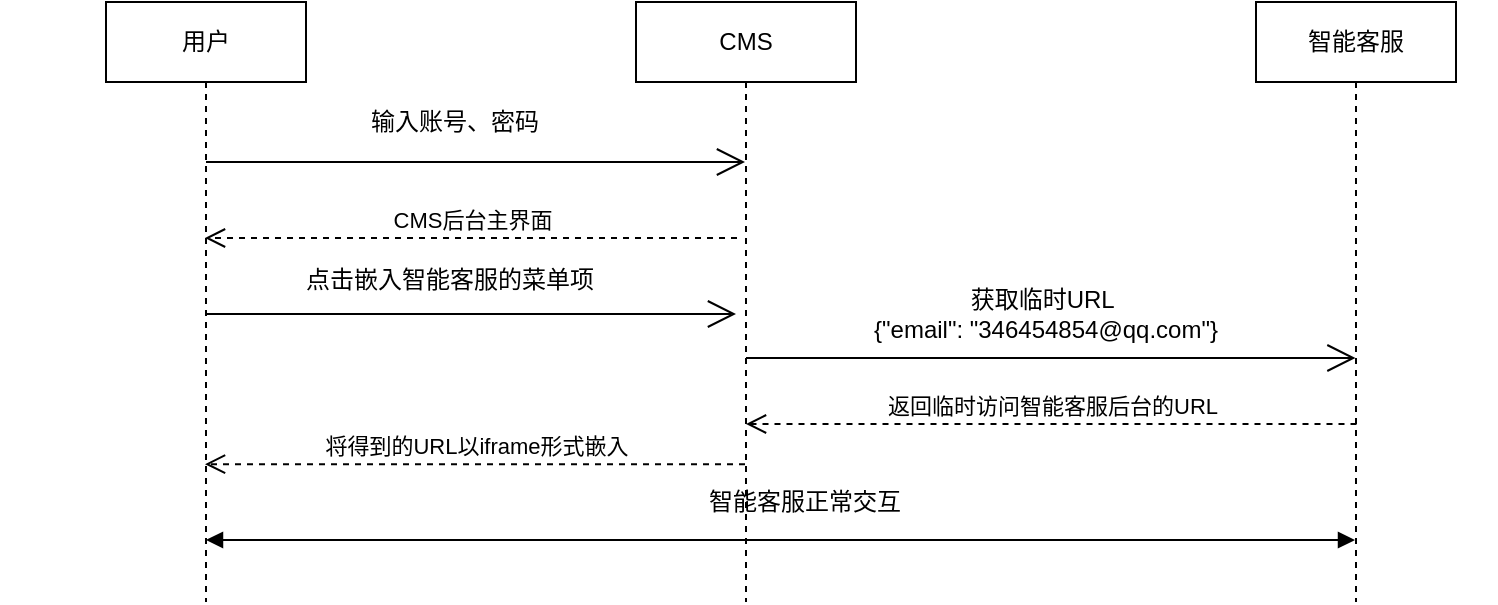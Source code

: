 <mxfile version="13.6.4" type="github"><diagram id="iXHcj3kcLuxqck9MuU9I" name="CMS嵌入智能客服"><mxGraphModel dx="1020" dy="548" grid="1" gridSize="10" guides="1" tooltips="1" connect="1" arrows="1" fold="1" page="1" pageScale="1" pageWidth="827" pageHeight="1169" math="0" shadow="0"><root><mxCell id="0"/><mxCell id="1" parent="0"/><mxCell id="scBHHmWbWTfxPM5xChjR-11" value="CMS" style="shape=umlLifeline;perimeter=lifelinePerimeter;whiteSpace=wrap;html=1;container=1;collapsible=0;recursiveResize=0;outlineConnect=0;" vertex="1" parent="1"><mxGeometry x="325" y="231" width="110" height="300" as="geometry"/></mxCell><mxCell id="scBHHmWbWTfxPM5xChjR-12" value="智能客服" style="shape=umlLifeline;perimeter=lifelinePerimeter;whiteSpace=wrap;html=1;container=1;collapsible=0;recursiveResize=0;outlineConnect=0;" vertex="1" parent="1"><mxGeometry x="635" y="231" width="100" height="300" as="geometry"/></mxCell><mxCell id="scBHHmWbWTfxPM5xChjR-18" value="获取临时URL&amp;nbsp;&lt;br&gt;{&quot;email&quot;: &quot;346454854@qq.com&quot;}" style="text;html=1;strokeColor=none;fillColor=none;align=center;verticalAlign=middle;whiteSpace=wrap;rounded=0;" vertex="1" parent="1"><mxGeometry x="305" y="377" width="450" height="20" as="geometry"/></mxCell><mxCell id="scBHHmWbWTfxPM5xChjR-28" value="返回临时访问智能客服后台的URL" style="html=1;verticalAlign=bottom;endArrow=open;dashed=1;endSize=8;" edge="1" parent="1" target="scBHHmWbWTfxPM5xChjR-11"><mxGeometry relative="1" as="geometry"><mxPoint x="685.25" y="442" as="sourcePoint"/><mxPoint x="385" y="442" as="targetPoint"/></mxGeometry></mxCell><mxCell id="scBHHmWbWTfxPM5xChjR-30" value="用户" style="shape=umlLifeline;perimeter=lifelinePerimeter;whiteSpace=wrap;html=1;container=1;collapsible=0;recursiveResize=0;outlineConnect=0;" vertex="1" parent="1"><mxGeometry x="60" y="231" width="100" height="300" as="geometry"/></mxCell><mxCell id="scBHHmWbWTfxPM5xChjR-31" value="" style="endArrow=open;endFill=1;endSize=12;html=1;" edge="1" parent="scBHHmWbWTfxPM5xChjR-30" target="scBHHmWbWTfxPM5xChjR-11"><mxGeometry width="160" relative="1" as="geometry"><mxPoint x="50" y="80" as="sourcePoint"/><mxPoint x="210" y="80" as="targetPoint"/></mxGeometry></mxCell><mxCell id="scBHHmWbWTfxPM5xChjR-52" value="CMS后台主界面" style="html=1;verticalAlign=bottom;endArrow=open;dashed=1;endSize=8;" edge="1" parent="scBHHmWbWTfxPM5xChjR-30"><mxGeometry relative="1" as="geometry"><mxPoint x="315.5" y="118" as="sourcePoint"/><mxPoint x="49.5" y="118" as="targetPoint"/></mxGeometry></mxCell><mxCell id="scBHHmWbWTfxPM5xChjR-62" value="" style="endArrow=block;startArrow=block;endFill=1;startFill=1;html=1;" edge="1" parent="scBHHmWbWTfxPM5xChjR-30" source="scBHHmWbWTfxPM5xChjR-30"><mxGeometry width="160" relative="1" as="geometry"><mxPoint x="55" y="269" as="sourcePoint"/><mxPoint x="624.5" y="269" as="targetPoint"/></mxGeometry></mxCell><mxCell id="scBHHmWbWTfxPM5xChjR-32" value="输入账号、密码" style="text;html=1;align=center;verticalAlign=middle;resizable=0;points=[];autosize=1;" vertex="1" parent="1"><mxGeometry x="184" y="281" width="100" height="20" as="geometry"/></mxCell><mxCell id="scBHHmWbWTfxPM5xChjR-16" value="" style="endArrow=open;endFill=1;endSize=12;html=1;" edge="1" parent="1" source="scBHHmWbWTfxPM5xChjR-11"><mxGeometry width="160" relative="1" as="geometry"><mxPoint x="405" y="409" as="sourcePoint"/><mxPoint x="684.75" y="409" as="targetPoint"/></mxGeometry></mxCell><mxCell id="scBHHmWbWTfxPM5xChjR-53" value="" style="endArrow=open;endFill=1;endSize=12;html=1;" edge="1" parent="1" source="scBHHmWbWTfxPM5xChjR-30"><mxGeometry width="160" relative="1" as="geometry"><mxPoint x="115" y="387" as="sourcePoint"/><mxPoint x="375" y="387" as="targetPoint"/></mxGeometry></mxCell><mxCell id="scBHHmWbWTfxPM5xChjR-54" value="点击嵌入智能客服的菜单项" style="text;html=1;strokeColor=none;fillColor=none;align=center;verticalAlign=middle;whiteSpace=wrap;rounded=0;" vertex="1" parent="1"><mxGeometry x="7" y="360" width="450" height="20" as="geometry"/></mxCell><mxCell id="scBHHmWbWTfxPM5xChjR-55" value="将得到的URL以iframe形式嵌入" style="html=1;verticalAlign=bottom;endArrow=open;dashed=1;endSize=8;" edge="1" parent="1" source="scBHHmWbWTfxPM5xChjR-11"><mxGeometry relative="1" as="geometry"><mxPoint x="365" y="462" as="sourcePoint"/><mxPoint x="109.5" y="462.1" as="targetPoint"/></mxGeometry></mxCell><mxCell id="scBHHmWbWTfxPM5xChjR-66" value="智能客服正常交互" style="text;html=1;align=center;verticalAlign=middle;resizable=0;points=[];autosize=1;" vertex="1" parent="1"><mxGeometry x="354" y="471" width="110" height="20" as="geometry"/></mxCell></root></mxGraphModel></diagram></mxfile>